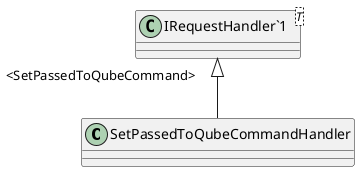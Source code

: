 @startuml
class SetPassedToQubeCommandHandler {
}
class "IRequestHandler`1"<T> {
}
"IRequestHandler`1" "<SetPassedToQubeCommand>" <|-- SetPassedToQubeCommandHandler
@enduml
